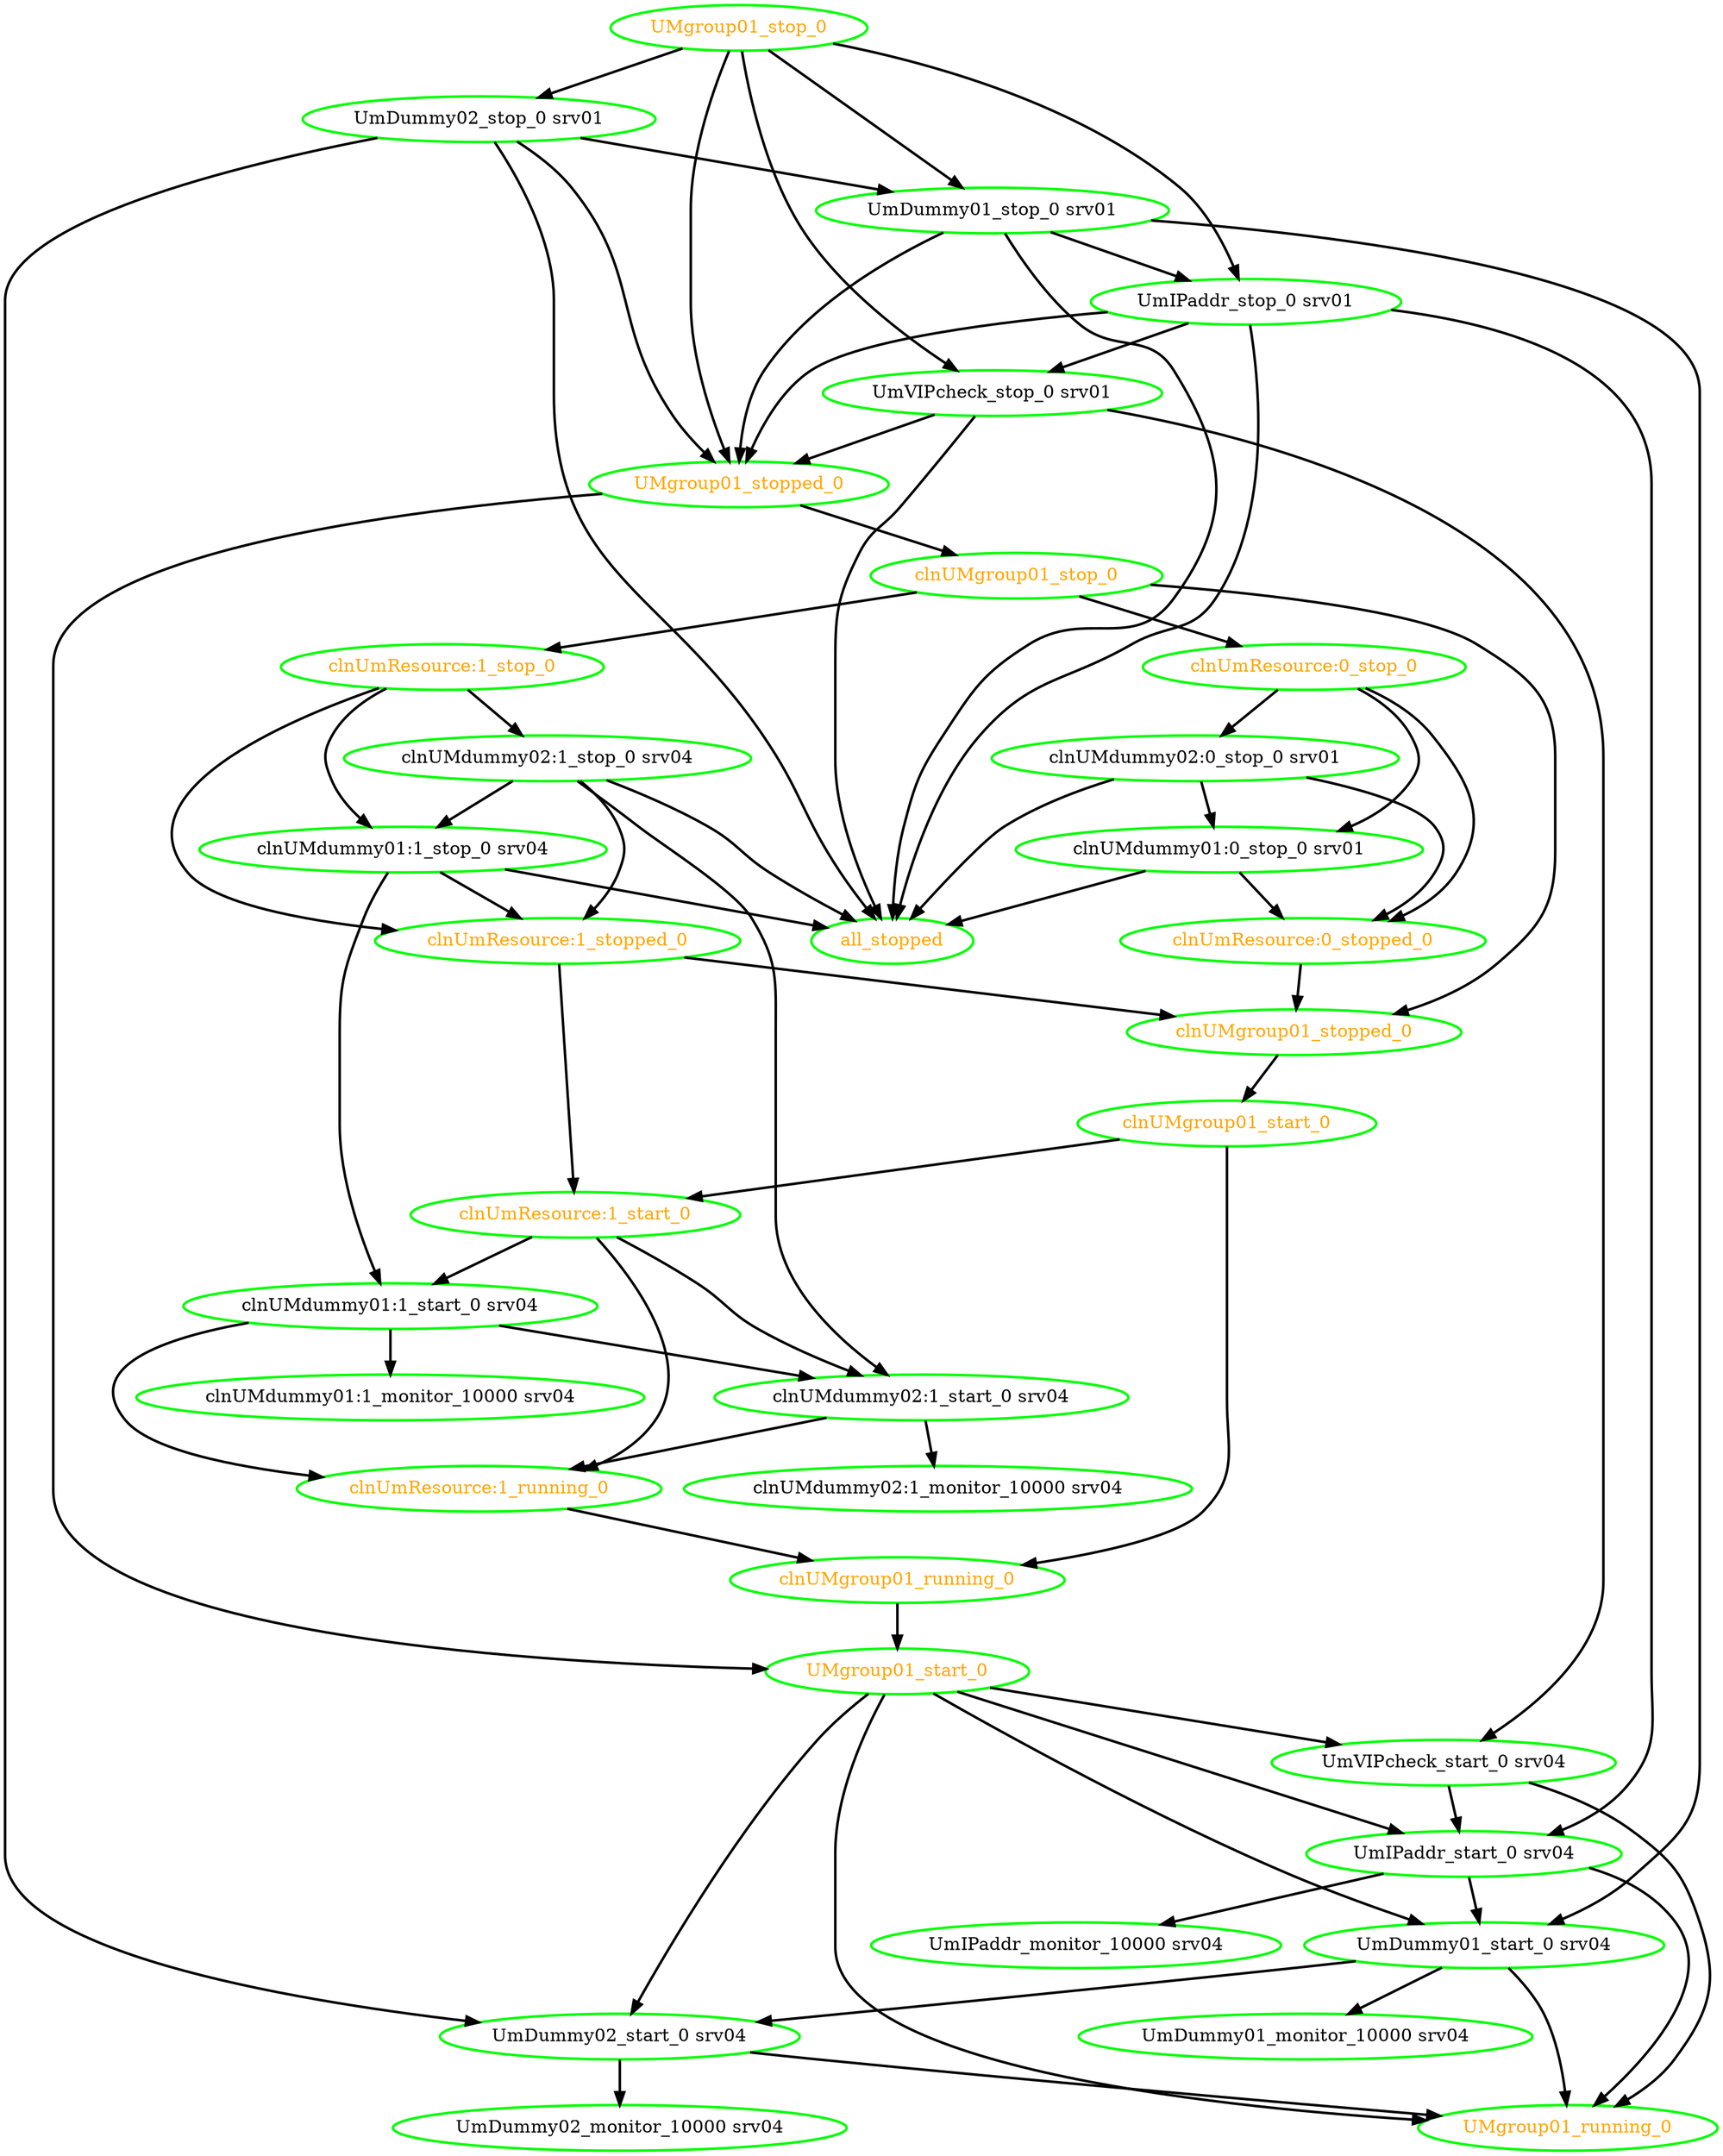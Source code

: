 digraph "g" {
"UMgroup01_running_0" [ style=bold color="green" fontcolor="orange"  ]
"UMgroup01_start_0" -> "UMgroup01_running_0" [ style = bold]
"UMgroup01_start_0" -> "UmDummy01_start_0 srv04" [ style = bold]
"UMgroup01_start_0" -> "UmDummy02_start_0 srv04" [ style = bold]
"UMgroup01_start_0" -> "UmIPaddr_start_0 srv04" [ style = bold]
"UMgroup01_start_0" -> "UmVIPcheck_start_0 srv04" [ style = bold]
"UMgroup01_start_0" [ style=bold color="green" fontcolor="orange"  ]
"UMgroup01_stop_0" -> "UMgroup01_stopped_0" [ style = bold]
"UMgroup01_stop_0" -> "UmDummy01_stop_0 srv01" [ style = bold]
"UMgroup01_stop_0" -> "UmDummy02_stop_0 srv01" [ style = bold]
"UMgroup01_stop_0" -> "UmIPaddr_stop_0 srv01" [ style = bold]
"UMgroup01_stop_0" -> "UmVIPcheck_stop_0 srv01" [ style = bold]
"UMgroup01_stop_0" [ style=bold color="green" fontcolor="orange"  ]
"UMgroup01_stopped_0" -> "UMgroup01_start_0" [ style = bold]
"UMgroup01_stopped_0" -> "clnUMgroup01_stop_0" [ style = bold]
"UMgroup01_stopped_0" [ style=bold color="green" fontcolor="orange"  ]
"UmDummy01_monitor_10000 srv04" [ style=bold color="green" fontcolor="black"  ]
"UmDummy01_start_0 srv04" -> "UMgroup01_running_0" [ style = bold]
"UmDummy01_start_0 srv04" -> "UmDummy01_monitor_10000 srv04" [ style = bold]
"UmDummy01_start_0 srv04" -> "UmDummy02_start_0 srv04" [ style = bold]
"UmDummy01_start_0 srv04" [ style=bold color="green" fontcolor="black"  ]
"UmDummy01_stop_0 srv01" -> "UMgroup01_stopped_0" [ style = bold]
"UmDummy01_stop_0 srv01" -> "UmDummy01_start_0 srv04" [ style = bold]
"UmDummy01_stop_0 srv01" -> "UmIPaddr_stop_0 srv01" [ style = bold]
"UmDummy01_stop_0 srv01" -> "all_stopped" [ style = bold]
"UmDummy01_stop_0 srv01" [ style=bold color="green" fontcolor="black"  ]
"UmDummy02_monitor_10000 srv04" [ style=bold color="green" fontcolor="black"  ]
"UmDummy02_start_0 srv04" -> "UMgroup01_running_0" [ style = bold]
"UmDummy02_start_0 srv04" -> "UmDummy02_monitor_10000 srv04" [ style = bold]
"UmDummy02_start_0 srv04" [ style=bold color="green" fontcolor="black"  ]
"UmDummy02_stop_0 srv01" -> "UMgroup01_stopped_0" [ style = bold]
"UmDummy02_stop_0 srv01" -> "UmDummy01_stop_0 srv01" [ style = bold]
"UmDummy02_stop_0 srv01" -> "UmDummy02_start_0 srv04" [ style = bold]
"UmDummy02_stop_0 srv01" -> "all_stopped" [ style = bold]
"UmDummy02_stop_0 srv01" [ style=bold color="green" fontcolor="black"  ]
"UmIPaddr_monitor_10000 srv04" [ style=bold color="green" fontcolor="black"  ]
"UmIPaddr_start_0 srv04" -> "UMgroup01_running_0" [ style = bold]
"UmIPaddr_start_0 srv04" -> "UmDummy01_start_0 srv04" [ style = bold]
"UmIPaddr_start_0 srv04" -> "UmIPaddr_monitor_10000 srv04" [ style = bold]
"UmIPaddr_start_0 srv04" [ style=bold color="green" fontcolor="black"  ]
"UmIPaddr_stop_0 srv01" -> "UMgroup01_stopped_0" [ style = bold]
"UmIPaddr_stop_0 srv01" -> "UmIPaddr_start_0 srv04" [ style = bold]
"UmIPaddr_stop_0 srv01" -> "UmVIPcheck_stop_0 srv01" [ style = bold]
"UmIPaddr_stop_0 srv01" -> "all_stopped" [ style = bold]
"UmIPaddr_stop_0 srv01" [ style=bold color="green" fontcolor="black"  ]
"UmVIPcheck_start_0 srv04" -> "UMgroup01_running_0" [ style = bold]
"UmVIPcheck_start_0 srv04" -> "UmIPaddr_start_0 srv04" [ style = bold]
"UmVIPcheck_start_0 srv04" [ style=bold color="green" fontcolor="black"  ]
"UmVIPcheck_stop_0 srv01" -> "UMgroup01_stopped_0" [ style = bold]
"UmVIPcheck_stop_0 srv01" -> "UmVIPcheck_start_0 srv04" [ style = bold]
"UmVIPcheck_stop_0 srv01" -> "all_stopped" [ style = bold]
"UmVIPcheck_stop_0 srv01" [ style=bold color="green" fontcolor="black"  ]
"all_stopped" [ style=bold color="green" fontcolor="orange"  ]
"clnUMdummy01:0_stop_0 srv01" -> "all_stopped" [ style = bold]
"clnUMdummy01:0_stop_0 srv01" -> "clnUmResource:0_stopped_0" [ style = bold]
"clnUMdummy01:0_stop_0 srv01" [ style=bold color="green" fontcolor="black"  ]
"clnUMdummy01:1_monitor_10000 srv04" [ style=bold color="green" fontcolor="black"  ]
"clnUMdummy01:1_start_0 srv04" -> "clnUMdummy01:1_monitor_10000 srv04" [ style = bold]
"clnUMdummy01:1_start_0 srv04" -> "clnUMdummy02:1_start_0 srv04" [ style = bold]
"clnUMdummy01:1_start_0 srv04" -> "clnUmResource:1_running_0" [ style = bold]
"clnUMdummy01:1_start_0 srv04" [ style=bold color="green" fontcolor="black"  ]
"clnUMdummy01:1_stop_0 srv04" -> "all_stopped" [ style = bold]
"clnUMdummy01:1_stop_0 srv04" -> "clnUMdummy01:1_start_0 srv04" [ style = bold]
"clnUMdummy01:1_stop_0 srv04" -> "clnUmResource:1_stopped_0" [ style = bold]
"clnUMdummy01:1_stop_0 srv04" [ style=bold color="green" fontcolor="black"  ]
"clnUMdummy02:0_stop_0 srv01" -> "all_stopped" [ style = bold]
"clnUMdummy02:0_stop_0 srv01" -> "clnUMdummy01:0_stop_0 srv01" [ style = bold]
"clnUMdummy02:0_stop_0 srv01" -> "clnUmResource:0_stopped_0" [ style = bold]
"clnUMdummy02:0_stop_0 srv01" [ style=bold color="green" fontcolor="black"  ]
"clnUMdummy02:1_monitor_10000 srv04" [ style=bold color="green" fontcolor="black"  ]
"clnUMdummy02:1_start_0 srv04" -> "clnUMdummy02:1_monitor_10000 srv04" [ style = bold]
"clnUMdummy02:1_start_0 srv04" -> "clnUmResource:1_running_0" [ style = bold]
"clnUMdummy02:1_start_0 srv04" [ style=bold color="green" fontcolor="black"  ]
"clnUMdummy02:1_stop_0 srv04" -> "all_stopped" [ style = bold]
"clnUMdummy02:1_stop_0 srv04" -> "clnUMdummy01:1_stop_0 srv04" [ style = bold]
"clnUMdummy02:1_stop_0 srv04" -> "clnUMdummy02:1_start_0 srv04" [ style = bold]
"clnUMdummy02:1_stop_0 srv04" -> "clnUmResource:1_stopped_0" [ style = bold]
"clnUMdummy02:1_stop_0 srv04" [ style=bold color="green" fontcolor="black"  ]
"clnUMgroup01_running_0" -> "UMgroup01_start_0" [ style = bold]
"clnUMgroup01_running_0" [ style=bold color="green" fontcolor="orange"  ]
"clnUMgroup01_start_0" -> "clnUMgroup01_running_0" [ style = bold]
"clnUMgroup01_start_0" -> "clnUmResource:1_start_0" [ style = bold]
"clnUMgroup01_start_0" [ style=bold color="green" fontcolor="orange"  ]
"clnUMgroup01_stop_0" -> "clnUMgroup01_stopped_0" [ style = bold]
"clnUMgroup01_stop_0" -> "clnUmResource:0_stop_0" [ style = bold]
"clnUMgroup01_stop_0" -> "clnUmResource:1_stop_0" [ style = bold]
"clnUMgroup01_stop_0" [ style=bold color="green" fontcolor="orange"  ]
"clnUMgroup01_stopped_0" -> "clnUMgroup01_start_0" [ style = bold]
"clnUMgroup01_stopped_0" [ style=bold color="green" fontcolor="orange"  ]
"clnUmResource:0_stop_0" -> "clnUMdummy01:0_stop_0 srv01" [ style = bold]
"clnUmResource:0_stop_0" -> "clnUMdummy02:0_stop_0 srv01" [ style = bold]
"clnUmResource:0_stop_0" -> "clnUmResource:0_stopped_0" [ style = bold]
"clnUmResource:0_stop_0" [ style=bold color="green" fontcolor="orange"  ]
"clnUmResource:0_stopped_0" -> "clnUMgroup01_stopped_0" [ style = bold]
"clnUmResource:0_stopped_0" [ style=bold color="green" fontcolor="orange"  ]
"clnUmResource:1_running_0" -> "clnUMgroup01_running_0" [ style = bold]
"clnUmResource:1_running_0" [ style=bold color="green" fontcolor="orange"  ]
"clnUmResource:1_start_0" -> "clnUMdummy01:1_start_0 srv04" [ style = bold]
"clnUmResource:1_start_0" -> "clnUMdummy02:1_start_0 srv04" [ style = bold]
"clnUmResource:1_start_0" -> "clnUmResource:1_running_0" [ style = bold]
"clnUmResource:1_start_0" [ style=bold color="green" fontcolor="orange"  ]
"clnUmResource:1_stop_0" -> "clnUMdummy01:1_stop_0 srv04" [ style = bold]
"clnUmResource:1_stop_0" -> "clnUMdummy02:1_stop_0 srv04" [ style = bold]
"clnUmResource:1_stop_0" -> "clnUmResource:1_stopped_0" [ style = bold]
"clnUmResource:1_stop_0" [ style=bold color="green" fontcolor="orange"  ]
"clnUmResource:1_stopped_0" -> "clnUMgroup01_stopped_0" [ style = bold]
"clnUmResource:1_stopped_0" -> "clnUmResource:1_start_0" [ style = bold]
"clnUmResource:1_stopped_0" [ style=bold color="green" fontcolor="orange"  ]
}
